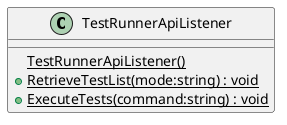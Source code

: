 @startuml
class TestRunnerApiListener {
    {static} TestRunnerApiListener()
    + {static} RetrieveTestList(mode:string) : void
    + {static} ExecuteTests(command:string) : void
}
@enduml
